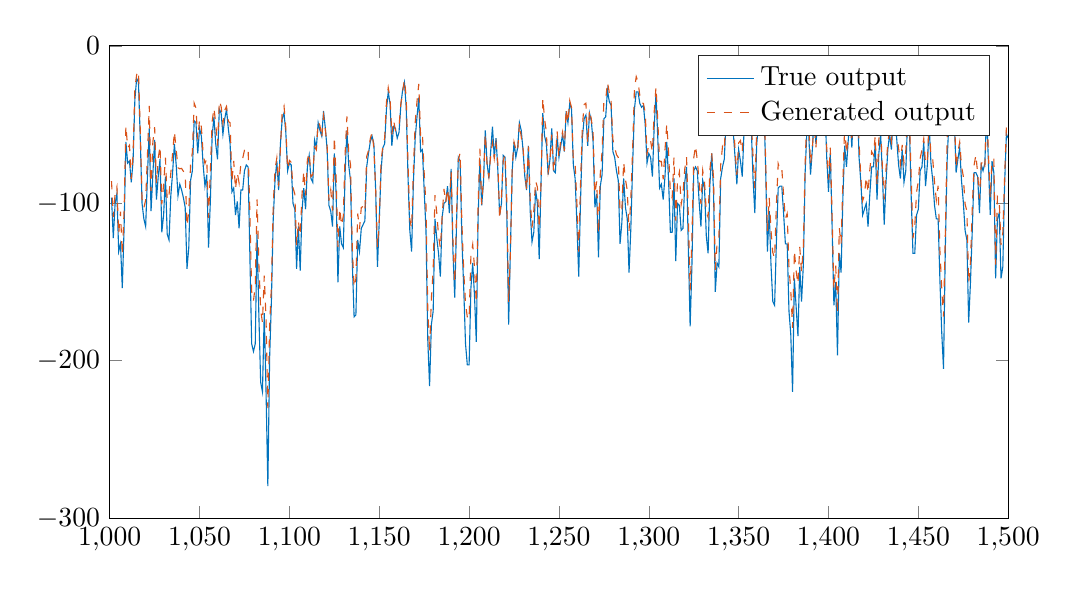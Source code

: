 % This file was created by matlab2tikz.
%
\definecolor{mycolor1}{rgb}{0.0,0.447,0.741}%
\definecolor{mycolor2}{rgb}{0.85,0.325,0.098}%
%
\begin{tikzpicture}

\begin{axis}[%
width=11.411cm,
height=6cm,
at={(0cm,0cm)},
scale only axis,
xmin=1000,
xmax=1500,
ymin=-300,
ymax=0,
axis background/.style={fill=white},
legend style={legend cell align=left, align=left, draw=white!15!black}
]
\addplot [color=mycolor1]
  table[row sep=crcr]{%
1001	-96.436\\
1002	-122.07\\
1003	-100.098\\
1004	-93.994\\
1005	-130.615\\
1006	-125.732\\
1007	-153.809\\
1008	-115.967\\
1009	-61.035\\
1010	-74.463\\
1011	-73.242\\
1012	-86.67\\
1013	-73.242\\
1014	-34.18\\
1015	-20.752\\
1016	-23.193\\
1017	-58.594\\
1018	-100.098\\
1019	-109.863\\
1020	-114.746\\
1021	-83.008\\
1022	-52.49\\
1023	-104.98\\
1024	-81.787\\
1025	-59.814\\
1026	-97.656\\
1027	-83.008\\
1028	-72.021\\
1029	-118.408\\
1030	-107.422\\
1031	-83.008\\
1032	-119.629\\
1033	-123.291\\
1034	-95.215\\
1035	-80.566\\
1036	-62.256\\
1037	-75.684\\
1038	-95.215\\
1039	-87.891\\
1040	-91.553\\
1041	-96.436\\
1042	-102.539\\
1043	-141.602\\
1044	-128.174\\
1045	-85.449\\
1046	-79.346\\
1047	-47.607\\
1048	-48.828\\
1049	-68.359\\
1050	-52.49\\
1051	-57.373\\
1052	-75.684\\
1053	-89.111\\
1054	-81.787\\
1055	-128.174\\
1056	-98.877\\
1057	-57.373\\
1058	-45.166\\
1059	-62.256\\
1060	-72.021\\
1061	-40.283\\
1062	-42.725\\
1063	-56.152\\
1064	-46.387\\
1065	-40.283\\
1066	-52.49\\
1067	-62.256\\
1068	-92.773\\
1069	-90.332\\
1070	-107.422\\
1071	-98.877\\
1072	-115.967\\
1073	-91.553\\
1074	-91.553\\
1075	-79.346\\
1076	-75.684\\
1077	-76.904\\
1078	-133.057\\
1079	-189.209\\
1080	-194.092\\
1081	-189.209\\
1082	-119.629\\
1083	-170.898\\
1084	-213.623\\
1085	-219.727\\
1086	-169.678\\
1087	-219.727\\
1088	-279.541\\
1089	-197.754\\
1090	-161.133\\
1091	-109.863\\
1092	-85.449\\
1093	-73.242\\
1094	-91.553\\
1095	-62.256\\
1096	-46.387\\
1097	-42.725\\
1098	-54.932\\
1099	-79.346\\
1100	-74.463\\
1101	-75.684\\
1102	-100.098\\
1103	-103.76\\
1104	-141.602\\
1105	-114.746\\
1106	-142.822\\
1107	-104.98\\
1108	-90.332\\
1109	-103.76\\
1110	-76.904\\
1111	-69.58\\
1112	-84.229\\
1113	-86.67\\
1114	-59.814\\
1115	-64.697\\
1116	-48.828\\
1117	-53.711\\
1118	-57.373\\
1119	-41.504\\
1120	-52.49\\
1121	-65.918\\
1122	-101.318\\
1123	-104.98\\
1124	-114.746\\
1125	-68.359\\
1126	-93.994\\
1127	-150.146\\
1128	-114.746\\
1129	-125.732\\
1130	-128.174\\
1131	-80.566\\
1132	-53.711\\
1133	-75.684\\
1134	-85.449\\
1135	-137.939\\
1136	-172.119\\
1137	-170.898\\
1138	-123.291\\
1139	-130.615\\
1140	-115.967\\
1141	-113.525\\
1142	-111.084\\
1143	-76.904\\
1144	-68.359\\
1145	-61.035\\
1146	-57.373\\
1147	-62.256\\
1148	-91.553\\
1149	-140.381\\
1150	-111.084\\
1151	-79.346\\
1152	-64.697\\
1153	-62.256\\
1154	-40.283\\
1155	-29.297\\
1156	-36.621\\
1157	-63.477\\
1158	-51.27\\
1159	-52.49\\
1160	-58.594\\
1161	-54.932\\
1162	-37.842\\
1163	-28.076\\
1164	-23.193\\
1165	-39.063\\
1166	-83.008\\
1167	-117.188\\
1168	-130.615\\
1169	-86.67\\
1170	-58.594\\
1171	-45.166\\
1172	-32.959\\
1173	-67.139\\
1174	-65.918\\
1175	-91.553\\
1176	-117.188\\
1177	-186.768\\
1178	-216.064\\
1179	-177.002\\
1180	-168.457\\
1181	-109.863\\
1182	-122.07\\
1183	-131.836\\
1184	-146.484\\
1185	-108.643\\
1186	-100.098\\
1187	-98.877\\
1188	-89.111\\
1189	-106.201\\
1190	-78.125\\
1191	-130.615\\
1192	-159.912\\
1193	-113.525\\
1194	-70.801\\
1195	-73.242\\
1196	-123.291\\
1197	-153.809\\
1198	-189.209\\
1199	-202.637\\
1200	-202.637\\
1201	-153.809\\
1202	-137.939\\
1203	-158.691\\
1204	-187.988\\
1205	-109.863\\
1206	-72.021\\
1207	-101.318\\
1208	-86.67\\
1209	-53.711\\
1210	-74.463\\
1211	-84.229\\
1212	-67.139\\
1213	-51.27\\
1214	-70.801\\
1215	-58.594\\
1216	-79.346\\
1217	-107.422\\
1218	-100.098\\
1219	-69.58\\
1220	-70.801\\
1221	-107.422\\
1222	-177.002\\
1223	-128.174\\
1224	-79.346\\
1225	-61.035\\
1226	-70.801\\
1227	-64.697\\
1228	-48.828\\
1229	-53.711\\
1230	-65.918\\
1231	-83.008\\
1232	-91.553\\
1233	-63.477\\
1234	-104.98\\
1235	-124.512\\
1236	-118.408\\
1237	-91.553\\
1238	-100.098\\
1239	-135.498\\
1240	-87.891\\
1241	-42.725\\
1242	-57.373\\
1243	-62.256\\
1244	-81.787\\
1245	-72.021\\
1246	-52.49\\
1247	-79.346\\
1248	-80.566\\
1249	-57.373\\
1250	-70.801\\
1251	-63.477\\
1252	-56.152\\
1253	-67.139\\
1254	-41.504\\
1255	-48.828\\
1256	-36.621\\
1257	-40.283\\
1258	-75.684\\
1259	-84.229\\
1260	-113.525\\
1261	-146.484\\
1262	-98.877\\
1263	-58.594\\
1264	-46.387\\
1265	-43.945\\
1266	-63.477\\
1267	-42.725\\
1268	-47.607\\
1269	-61.035\\
1270	-102.539\\
1271	-93.994\\
1272	-134.277\\
1273	-89.111\\
1274	-81.787\\
1275	-46.387\\
1276	-45.166\\
1277	-28.076\\
1278	-35.4\\
1279	-37.842\\
1280	-67.139\\
1281	-70.801\\
1282	-79.346\\
1283	-85.449\\
1284	-125.732\\
1285	-112.305\\
1286	-84.229\\
1287	-102.539\\
1288	-109.863\\
1289	-144.043\\
1290	-115.967\\
1291	-75.684\\
1292	-40.283\\
1293	-29.297\\
1294	-29.297\\
1295	-36.621\\
1296	-39.063\\
1297	-37.842\\
1298	-50.049\\
1299	-74.463\\
1300	-68.359\\
1301	-70.801\\
1302	-83.008\\
1303	-51.27\\
1304	-30.518\\
1305	-58.594\\
1306	-90.332\\
1307	-87.891\\
1308	-97.656\\
1309	-83.008\\
1310	-61.035\\
1311	-85.449\\
1312	-118.408\\
1313	-118.408\\
1314	-84.229\\
1315	-136.719\\
1316	-100.098\\
1317	-101.318\\
1318	-117.188\\
1319	-115.967\\
1320	-86.67\\
1321	-76.904\\
1322	-128.174\\
1323	-178.223\\
1324	-139.16\\
1325	-79.346\\
1326	-76.904\\
1327	-79.346\\
1328	-98.877\\
1329	-114.746\\
1330	-85.449\\
1331	-90.332\\
1332	-120.85\\
1333	-131.836\\
1334	-87.891\\
1335	-68.359\\
1336	-91.553\\
1337	-156.25\\
1338	-137.939\\
1339	-140.381\\
1340	-84.229\\
1341	-76.904\\
1342	-72.021\\
1343	-47.607\\
1344	-30.518\\
1345	-26.855\\
1346	-23.193\\
1347	-54.932\\
1348	-70.801\\
1349	-87.891\\
1350	-65.918\\
1351	-73.242\\
1352	-83.008\\
1353	-53.711\\
1354	-56.152\\
1355	-53.711\\
1356	-40.283\\
1357	-51.27\\
1358	-84.229\\
1359	-106.201\\
1360	-63.477\\
1361	-48.828\\
1362	-40.283\\
1363	-50.049\\
1364	-35.4\\
1365	-76.904\\
1366	-130.615\\
1367	-104.98\\
1368	-139.16\\
1369	-162.354\\
1370	-164.795\\
1371	-124.512\\
1372	-90.332\\
1373	-89.111\\
1374	-89.111\\
1375	-106.201\\
1376	-125.732\\
1377	-125.732\\
1378	-168.457\\
1379	-183.105\\
1380	-219.727\\
1381	-147.705\\
1382	-166.016\\
1383	-184.326\\
1384	-140.381\\
1385	-162.354\\
1386	-139.16\\
1387	-80.566\\
1388	-52.49\\
1389	-56.152\\
1390	-81.787\\
1391	-65.918\\
1392	-43.945\\
1393	-62.256\\
1394	-47.607\\
1395	-36.621\\
1396	-46.387\\
1397	-52.49\\
1398	-36.621\\
1399	-70.801\\
1400	-92.773\\
1401	-68.359\\
1402	-114.746\\
1403	-164.795\\
1404	-150.146\\
1405	-196.533\\
1406	-131.836\\
1407	-144.043\\
1408	-96.436\\
1409	-63.477\\
1410	-76.904\\
1411	-59.814\\
1412	-45.166\\
1413	-64.697\\
1414	-36.621\\
1415	-28.076\\
1416	-34.18\\
1417	-70.801\\
1418	-86.67\\
1419	-107.422\\
1420	-103.76\\
1421	-100.098\\
1422	-114.746\\
1423	-93.994\\
1424	-76.904\\
1425	-76.904\\
1426	-62.256\\
1427	-97.656\\
1428	-68.359\\
1429	-56.152\\
1430	-81.787\\
1431	-113.525\\
1432	-86.67\\
1433	-65.918\\
1434	-56.152\\
1435	-65.918\\
1436	-45.166\\
1437	-45.166\\
1438	-59.814\\
1439	-75.684\\
1440	-84.229\\
1441	-65.918\\
1442	-86.67\\
1443	-79.346\\
1444	-47.607\\
1445	-50.049\\
1446	-95.215\\
1447	-131.836\\
1448	-131.836\\
1449	-107.422\\
1450	-103.76\\
1451	-79.346\\
1452	-76.904\\
1453	-61.035\\
1454	-89.111\\
1455	-75.684\\
1456	-50.049\\
1457	-74.463\\
1458	-85.449\\
1459	-101.318\\
1460	-109.863\\
1461	-109.863\\
1462	-148.926\\
1463	-181.885\\
1464	-205.078\\
1465	-129.395\\
1466	-73.242\\
1467	-47.607\\
1468	-34.18\\
1469	-54.932\\
1470	-46.387\\
1471	-80.566\\
1472	-72.021\\
1473	-64.697\\
1474	-85.449\\
1475	-98.877\\
1476	-117.188\\
1477	-123.291\\
1478	-175.781\\
1479	-150.146\\
1480	-117.188\\
1481	-80.566\\
1482	-80.566\\
1483	-83.008\\
1484	-106.201\\
1485	-75.684\\
1486	-79.346\\
1487	-74.463\\
1488	-42.725\\
1489	-74.463\\
1490	-107.422\\
1491	-73.242\\
1492	-80.566\\
1493	-147.705\\
1494	-109.863\\
1495	-106.201\\
1496	-147.705\\
1497	-140.381\\
1498	-87.891\\
1499	-56.152\\
1500	-58.594\\
};
\addlegendentry{True output}

\addplot [color=mycolor2, dashed]
  table[row sep=crcr]{%
1001	-85.876\\
1002	-108.782\\
1003	-93.997\\
1004	-89.477\\
1005	-119.592\\
1006	-105.37\\
1007	-132.748\\
1008	-104.932\\
1009	-50.761\\
1010	-64.798\\
1011	-63.092\\
1012	-84.413\\
1013	-69.212\\
1014	-26.77\\
1015	-18.331\\
1016	-15.881\\
1017	-53.075\\
1018	-97.323\\
1019	-102.864\\
1020	-98.013\\
1021	-69.559\\
1022	-38.134\\
1023	-92.183\\
1024	-61.233\\
1025	-51.624\\
1026	-87.162\\
1027	-71.421\\
1028	-63.564\\
1029	-100.657\\
1030	-87.996\\
1031	-70.966\\
1032	-98.023\\
1033	-94.94\\
1034	-80.752\\
1035	-68.495\\
1036	-54.349\\
1037	-66.223\\
1038	-77.463\\
1039	-78.091\\
1040	-77.828\\
1041	-79.705\\
1042	-80.879\\
1043	-114.385\\
1044	-105.335\\
1045	-75.089\\
1046	-67.686\\
1047	-36.419\\
1048	-39.509\\
1049	-59.444\\
1050	-46.776\\
1051	-51.522\\
1052	-68.641\\
1053	-74.772\\
1054	-71.552\\
1055	-109.227\\
1056	-79.741\\
1057	-48.112\\
1058	-39.482\\
1059	-49.308\\
1060	-63.315\\
1061	-34.85\\
1062	-38.534\\
1063	-49.221\\
1064	-40.832\\
1065	-38.499\\
1066	-47.876\\
1067	-48.911\\
1068	-86.51\\
1069	-73.038\\
1070	-91.128\\
1071	-80.581\\
1072	-87.068\\
1073	-74.706\\
1074	-71.542\\
1075	-66.245\\
1076	-66.363\\
1077	-64.917\\
1078	-105.872\\
1079	-156.125\\
1080	-161.951\\
1081	-152.349\\
1082	-97.479\\
1083	-138.239\\
1084	-167.528\\
1085	-175.706\\
1086	-145.927\\
1087	-173.466\\
1088	-230.098\\
1089	-177.487\\
1090	-151.996\\
1091	-100.855\\
1092	-78.416\\
1093	-71.211\\
1094	-89.222\\
1095	-64.773\\
1096	-41.576\\
1097	-38.198\\
1098	-51.933\\
1099	-78.182\\
1100	-72.775\\
1101	-73.953\\
1102	-90.084\\
1103	-94.07\\
1104	-126.594\\
1105	-111.534\\
1106	-120.377\\
1107	-94.867\\
1108	-79.62\\
1109	-95.111\\
1110	-72.336\\
1111	-67.875\\
1112	-83.098\\
1113	-81.83\\
1114	-64.242\\
1115	-66.085\\
1116	-48.303\\
1117	-50.711\\
1118	-58.45\\
1119	-44.335\\
1120	-53.178\\
1121	-63.366\\
1122	-98.325\\
1123	-91.424\\
1124	-104.603\\
1125	-57.756\\
1126	-84.087\\
1127	-127.746\\
1128	-103.126\\
1129	-114.128\\
1130	-108.024\\
1131	-68.556\\
1132	-44.765\\
1133	-67.857\\
1134	-75.563\\
1135	-128.194\\
1136	-153.481\\
1137	-147.864\\
1138	-106.518\\
1139	-116.335\\
1140	-102.682\\
1141	-102.062\\
1142	-105.156\\
1143	-70.275\\
1144	-66.596\\
1145	-58.99\\
1146	-55.12\\
1147	-65.17\\
1148	-90.977\\
1149	-127.915\\
1150	-111.906\\
1151	-72.995\\
1152	-63.878\\
1153	-58.678\\
1154	-35.864\\
1155	-26.616\\
1156	-33.23\\
1157	-56.35\\
1158	-47.331\\
1159	-53.817\\
1160	-53.188\\
1161	-51.21\\
1162	-36.813\\
1163	-29.191\\
1164	-21.578\\
1165	-32.474\\
1166	-75.128\\
1167	-110.077\\
1168	-116.12\\
1169	-78.315\\
1170	-48.726\\
1171	-35.346\\
1172	-24.173\\
1173	-57.607\\
1174	-55.48\\
1175	-80.591\\
1176	-101.087\\
1177	-167.281\\
1178	-194.112\\
1179	-160.481\\
1180	-142.396\\
1181	-94.778\\
1182	-106.061\\
1183	-120.716\\
1184	-128.485\\
1185	-108.392\\
1186	-90.93\\
1187	-99.474\\
1188	-90.732\\
1189	-101.89\\
1190	-79.729\\
1191	-123.158\\
1192	-150.712\\
1193	-107.699\\
1194	-72.627\\
1195	-67.893\\
1196	-113.051\\
1197	-142.891\\
1198	-163.724\\
1199	-172.264\\
1200	-173.84\\
1201	-133.208\\
1202	-126.159\\
1203	-140.597\\
1204	-163.351\\
1205	-101.404\\
1206	-65.239\\
1207	-100.684\\
1208	-84.182\\
1209	-55.967\\
1210	-75.475\\
1211	-83.256\\
1212	-69.661\\
1213	-61.679\\
1214	-71.446\\
1215	-61.973\\
1216	-74.791\\
1217	-110.025\\
1218	-95.866\\
1219	-72.969\\
1220	-69.07\\
1221	-98.945\\
1222	-162.629\\
1223	-131.064\\
1224	-76.273\\
1225	-61.111\\
1226	-65.749\\
1227	-67.471\\
1228	-49.184\\
1229	-57.886\\
1230	-64.811\\
1231	-80.259\\
1232	-91.566\\
1233	-63.924\\
1234	-97.388\\
1235	-115.409\\
1236	-104.741\\
1237	-85.732\\
1238	-89.77\\
1239	-115.925\\
1240	-88.814\\
1241	-33.236\\
1242	-46.575\\
1243	-54.804\\
1244	-80.085\\
1245	-73.199\\
1246	-56.401\\
1247	-80.047\\
1248	-71.206\\
1249	-54.411\\
1250	-70.809\\
1251	-59.473\\
1252	-54.679\\
1253	-66.855\\
1254	-39.965\\
1255	-48.785\\
1256	-34.776\\
1257	-39.254\\
1258	-73.058\\
1259	-74.795\\
1260	-100.501\\
1261	-130.695\\
1262	-87.81\\
1263	-51.734\\
1264	-37.244\\
1265	-36.428\\
1266	-62.0\\
1267	-40.645\\
1268	-46.461\\
1269	-55.603\\
1270	-94.091\\
1271	-86.115\\
1272	-119.317\\
1273	-81.277\\
1274	-66.884\\
1275	-34.983\\
1276	-34.492\\
1277	-23.045\\
1278	-29.714\\
1279	-34.811\\
1280	-59.423\\
1281	-64.416\\
1282	-69.06\\
1283	-70.861\\
1284	-105.818\\
1285	-104.228\\
1286	-73.734\\
1287	-84.825\\
1288	-91.818\\
1289	-117.469\\
1290	-96.851\\
1291	-65.388\\
1292	-27.495\\
1293	-19.586\\
1294	-22.901\\
1295	-31.513\\
1296	-36.397\\
1297	-36.573\\
1298	-42.379\\
1299	-68.783\\
1300	-62.321\\
1301	-60.327\\
1302	-67.475\\
1303	-41.863\\
1304	-26.154\\
1305	-47.437\\
1306	-73.442\\
1307	-73.457\\
1308	-84.731\\
1309	-66.303\\
1310	-49.708\\
1311	-67.661\\
1312	-92.97\\
1313	-96.535\\
1314	-71.088\\
1315	-111.012\\
1316	-85.664\\
1317	-80.208\\
1318	-100.801\\
1319	-94.051\\
1320	-78.291\\
1321	-70.763\\
1322	-108.255\\
1323	-155.322\\
1324	-121.966\\
1325	-71.343\\
1326	-63.398\\
1327	-72.778\\
1328	-86.192\\
1329	-100.447\\
1330	-79.182\\
1331	-86.386\\
1332	-105.628\\
1333	-108.873\\
1334	-78.568\\
1335	-68.345\\
1336	-83.625\\
1337	-142.326\\
1338	-125.263\\
1339	-121.786\\
1340	-75.688\\
1341	-63.999\\
1342	-66.326\\
1343	-41.48\\
1344	-26.836\\
1345	-21.608\\
1346	-19.646\\
1347	-45.677\\
1348	-66.06\\
1349	-81.962\\
1350	-61.658\\
1351	-60.155\\
1352	-67.413\\
1353	-41.537\\
1354	-46.878\\
1355	-44.631\\
1356	-34.544\\
1357	-46.642\\
1358	-69.896\\
1359	-90.488\\
1360	-54.784\\
1361	-42.556\\
1362	-35.768\\
1363	-44.354\\
1364	-30.861\\
1365	-71.596\\
1366	-117.823\\
1367	-96.648\\
1368	-117.086\\
1369	-131.28\\
1370	-134.935\\
1371	-101.028\\
1372	-74.885\\
1373	-78.681\\
1374	-77.643\\
1375	-94.627\\
1376	-109.768\\
1377	-106.47\\
1378	-140.679\\
1379	-155.273\\
1380	-179.081\\
1381	-130.118\\
1382	-143.109\\
1383	-151.23\\
1384	-127.774\\
1385	-143.473\\
1386	-127.515\\
1387	-74.219\\
1388	-44.139\\
1389	-48.683\\
1390	-75.099\\
1391	-65.078\\
1392	-48.003\\
1393	-64.431\\
1394	-46.149\\
1395	-38.603\\
1396	-46.624\\
1397	-45.989\\
1398	-40.527\\
1399	-64.595\\
1400	-84.927\\
1401	-64.731\\
1402	-107.983\\
1403	-154.573\\
1404	-139.632\\
1405	-169.69\\
1406	-115.743\\
1407	-125.924\\
1408	-86.248\\
1409	-50.656\\
1410	-68.604\\
1411	-57.78\\
1412	-44.309\\
1413	-61.055\\
1414	-40.009\\
1415	-24.263\\
1416	-31.005\\
1417	-61.104\\
1418	-84.161\\
1419	-98.317\\
1420	-94.853\\
1421	-83.12\\
1422	-93.375\\
1423	-78.658\\
1424	-67.18\\
1425	-69.366\\
1426	-57.08\\
1427	-88.694\\
1428	-59.359\\
1429	-52.327\\
1430	-77.193\\
1431	-97.508\\
1432	-78.243\\
1433	-61.222\\
1434	-53.73\\
1435	-60.758\\
1436	-42.314\\
1437	-41.97\\
1438	-56.487\\
1439	-64.989\\
1440	-75.056\\
1441	-62.935\\
1442	-74.299\\
1443	-66.705\\
1444	-41.911\\
1445	-45.893\\
1446	-82.523\\
1447	-122.291\\
1448	-114.612\\
1449	-92.929\\
1450	-85.756\\
1451	-71.501\\
1452	-66.004\\
1453	-58.997\\
1454	-74.923\\
1455	-73.66\\
1456	-46.222\\
1457	-70.587\\
1458	-72.03\\
1459	-86.731\\
1460	-97.915\\
1461	-88.882\\
1462	-130.049\\
1463	-153.803\\
1464	-171.91\\
1465	-119.781\\
1466	-59.555\\
1467	-34.546\\
1468	-23.659\\
1469	-43.97\\
1470	-41.497\\
1471	-77.275\\
1472	-67.55\\
1473	-61.146\\
1474	-76.372\\
1475	-82.723\\
1476	-100.454\\
1477	-104.927\\
1478	-150.566\\
1479	-137.57\\
1480	-103.062\\
1481	-75.949\\
1482	-69.177\\
1483	-81.094\\
1484	-96.978\\
1485	-74.455\\
1486	-74.161\\
1487	-77.898\\
1488	-36.463\\
1489	-68.862\\
1490	-96.652\\
1491	-71.769\\
1492	-71.961\\
1493	-138.916\\
1494	-95.854\\
1495	-98.001\\
1496	-126.56\\
1497	-118.629\\
1498	-83.128\\
1499	-51.517\\
1500	-51.493\\
};
\addlegendentry{Generated output}

\end{axis}
\end{tikzpicture}%
